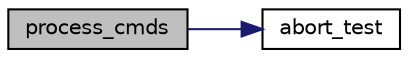 digraph "process_cmds"
{
 // LATEX_PDF_SIZE
  edge [fontname="Helvetica",fontsize="10",labelfontname="Helvetica",labelfontsize="10"];
  node [fontname="Helvetica",fontsize="10",shape=record];
  rankdir="LR";
  Node1 [label="process_cmds",height=0.2,width=0.4,color="black", fillcolor="grey75", style="filled", fontcolor="black",tooltip=" "];
  Node1 -> Node2 [color="midnightblue",fontsize="10",style="solid"];
  Node2 [label="abort_test",height=0.2,width=0.4,color="black", fillcolor="white", style="filled",URL="$qcarcam__rvc_8cpp.html#abb659ea4fcdda24ef85ed84745407cfc",tooltip=" "];
}
